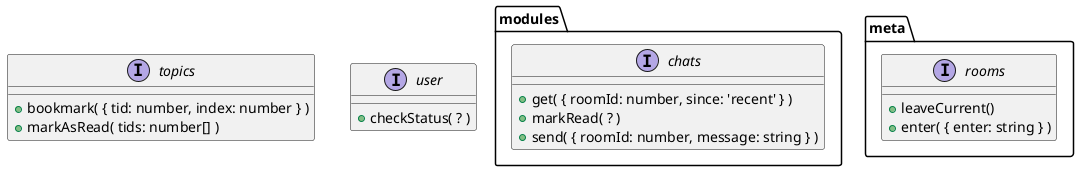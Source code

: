 @startuml

namespace modules {
	interface chats {
		+ get( { roomId: number, since: 'recent' } )
		+ markRead( ? )
		+ send( { roomId: number, message: string } )
	}

}

namespace meta {
	interface rooms {
		+ leaveCurrent()
		+ enter( { enter: string } )
	}

}

interface topics {
	+ bookmark( { tid: number, index: number } )
	+ markAsRead( tids: number[] )
}

interface user {
	+ checkStatus( ? )
}

@enduml
